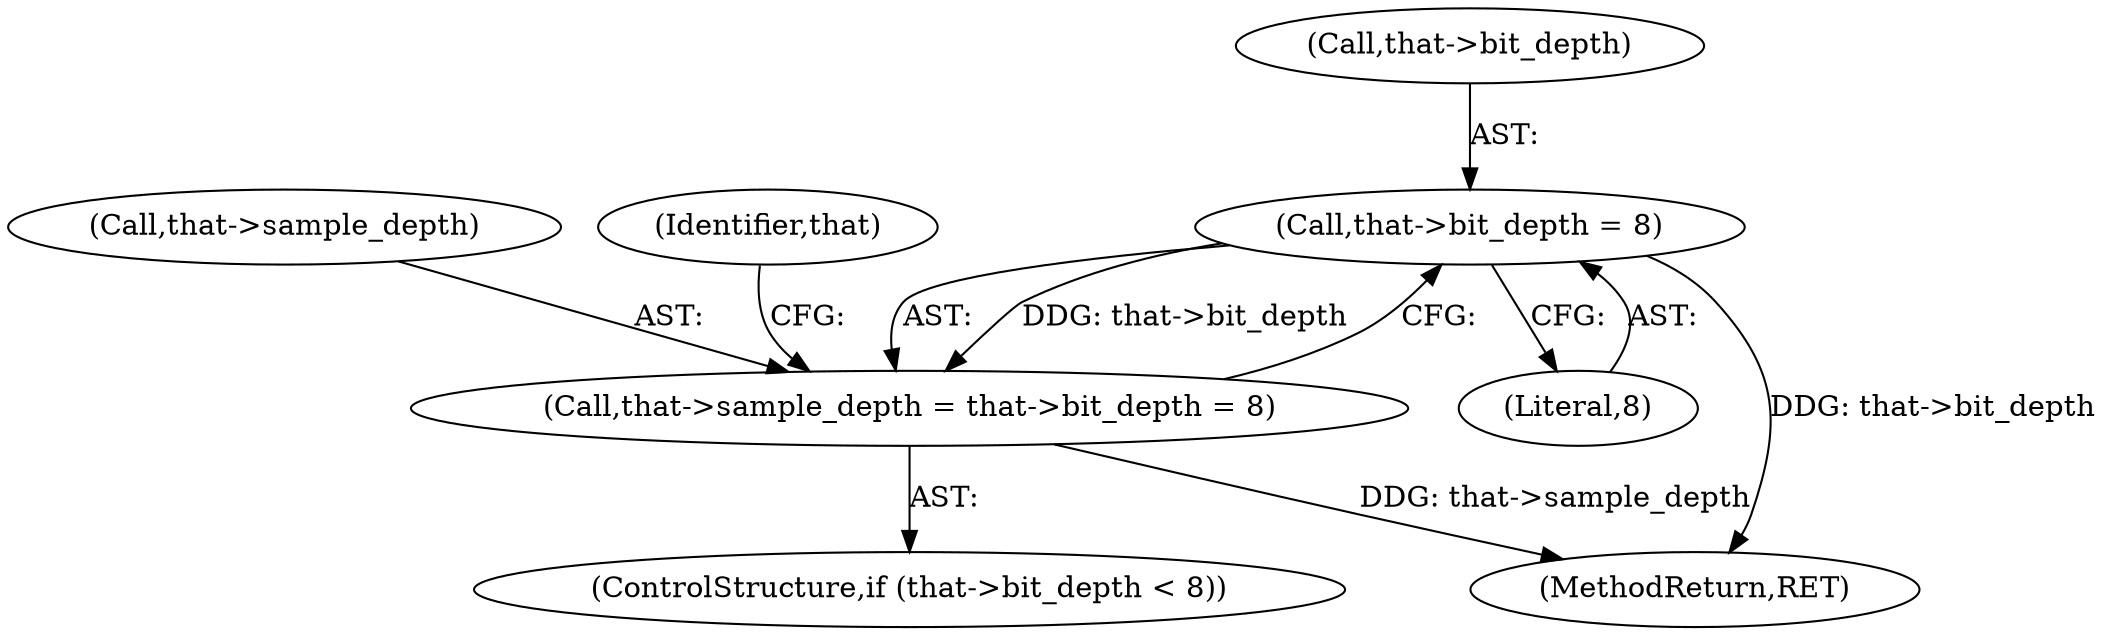 digraph "0_Android_9d4853418ab2f754c2b63e091c29c5529b8b86ca_67@pointer" {
"1000127" [label="(Call,that->bit_depth = 8)"];
"1000123" [label="(Call,that->sample_depth = that->bit_depth = 8)"];
"1000124" [label="(Call,that->sample_depth)"];
"1000134" [label="(Identifier,that)"];
"1000131" [label="(Literal,8)"];
"1000117" [label="(ControlStructure,if (that->bit_depth < 8))"];
"1000127" [label="(Call,that->bit_depth = 8)"];
"1000128" [label="(Call,that->bit_depth)"];
"1000123" [label="(Call,that->sample_depth = that->bit_depth = 8)"];
"1000149" [label="(MethodReturn,RET)"];
"1000127" -> "1000123"  [label="AST: "];
"1000127" -> "1000131"  [label="CFG: "];
"1000128" -> "1000127"  [label="AST: "];
"1000131" -> "1000127"  [label="AST: "];
"1000123" -> "1000127"  [label="CFG: "];
"1000127" -> "1000149"  [label="DDG: that->bit_depth"];
"1000127" -> "1000123"  [label="DDG: that->bit_depth"];
"1000123" -> "1000117"  [label="AST: "];
"1000124" -> "1000123"  [label="AST: "];
"1000134" -> "1000123"  [label="CFG: "];
"1000123" -> "1000149"  [label="DDG: that->sample_depth"];
}

